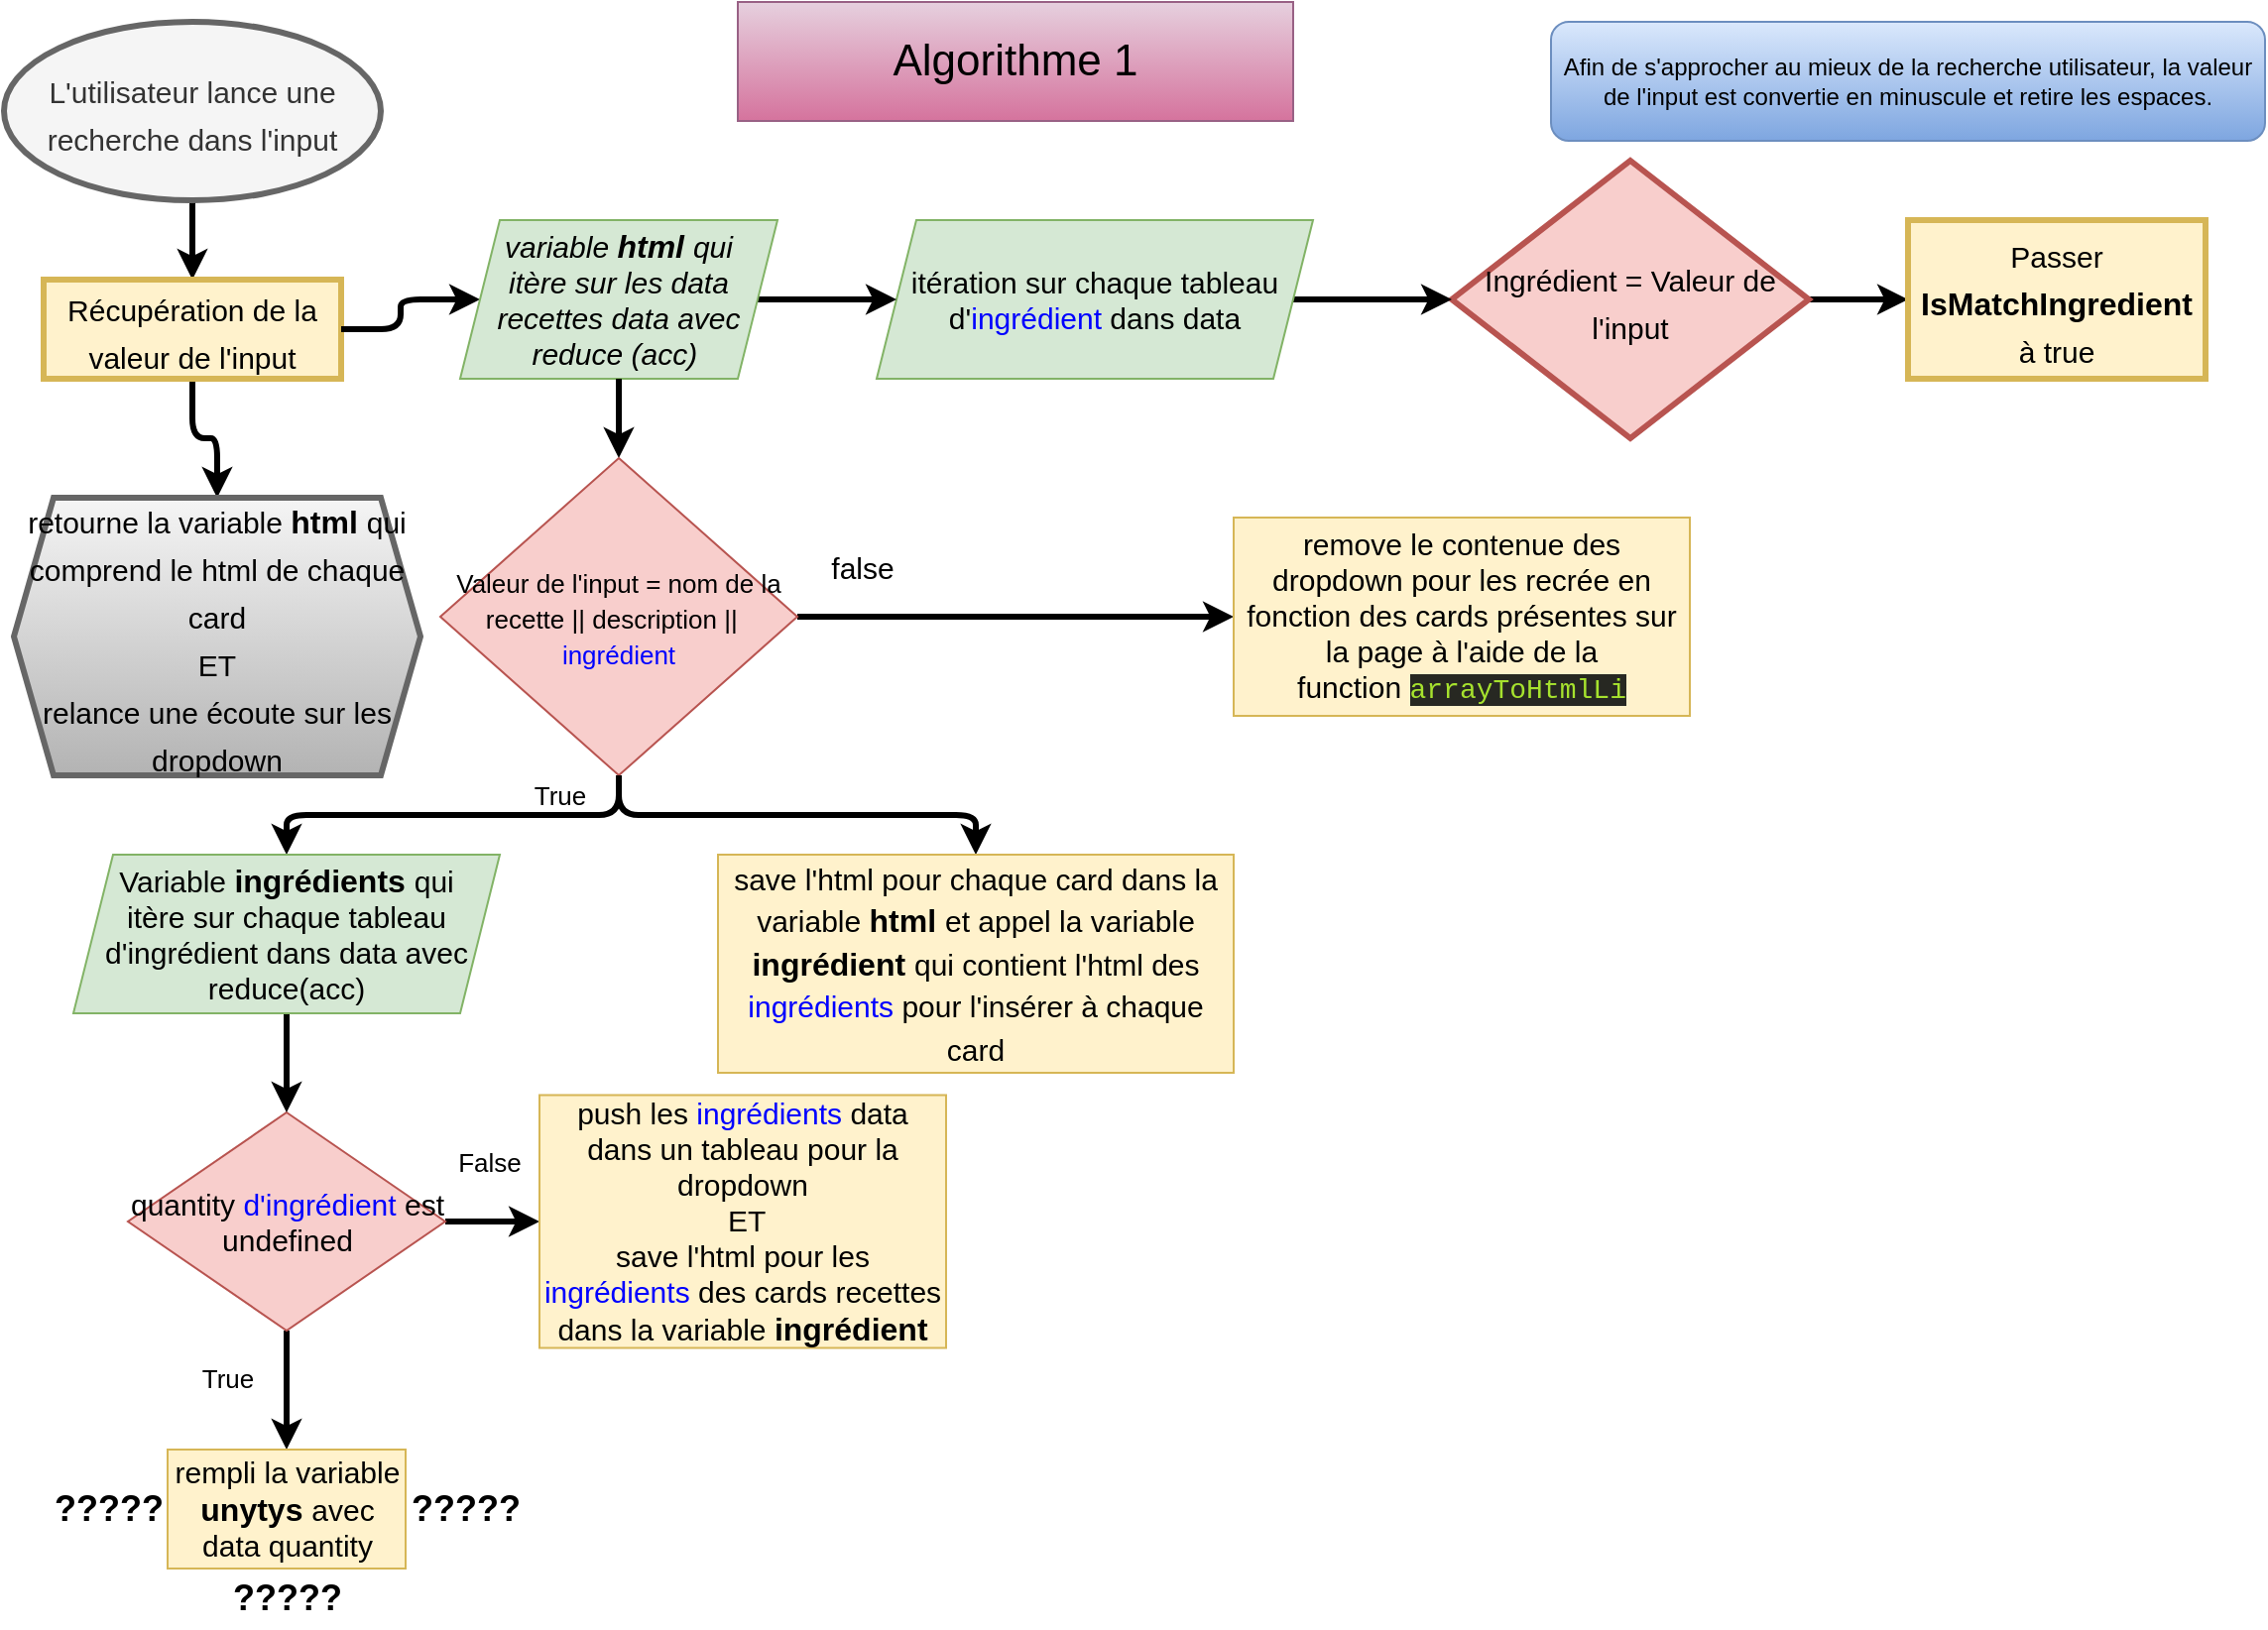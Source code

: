 <mxfile version="15.6.8" type="github">
  <diagram id="11DLtLcQ0q4nKdQ-IW-K" name="Page-1">
    <mxGraphModel dx="1220" dy="1112" grid="1" gridSize="10" guides="1" tooltips="1" connect="1" arrows="1" fold="1" page="1" pageScale="1" pageWidth="1169" pageHeight="827" math="0" shadow="0">
      <root>
        <mxCell id="0" />
        <mxCell id="1" parent="0" />
        <mxCell id="GyxKQUuqNOyYGBjIDTya-2" value="" style="edgeStyle=orthogonalEdgeStyle;orthogonalLoop=1;jettySize=auto;html=1;strokeWidth=3;" edge="1" parent="1" source="NNSDG9ltlfEMwObovZCk-11" target="GyxKQUuqNOyYGBjIDTya-1">
          <mxGeometry relative="1" as="geometry" />
        </mxCell>
        <mxCell id="NNSDG9ltlfEMwObovZCk-11" value="&lt;font style=&quot;font-size: 15px&quot;&gt;L&#39;utilisateur lance une recherche dans l&#39;input&lt;/font&gt;" style="ellipse;whiteSpace=wrap;html=1;fontSize=20;strokeColor=#666666;strokeWidth=3;fillColor=#f5f5f5;align=center;rounded=0;fontColor=#333333;" parent="1" vertex="1">
          <mxGeometry x="10" y="10" width="190" height="90" as="geometry" />
        </mxCell>
        <mxCell id="GyxKQUuqNOyYGBjIDTya-70" value="" style="edgeStyle=orthogonalEdgeStyle;rounded=1;orthogonalLoop=1;jettySize=auto;html=1;fontSize=16;fontColor=#0000FF;strokeWidth=3;" edge="1" parent="1" source="GyxKQUuqNOyYGBjIDTya-1" target="GyxKQUuqNOyYGBjIDTya-69">
          <mxGeometry relative="1" as="geometry" />
        </mxCell>
        <mxCell id="GyxKQUuqNOyYGBjIDTya-1" value="&lt;font style=&quot;font-size: 15px&quot;&gt;Récupération de la valeur de l&#39;input&lt;/font&gt;" style="whiteSpace=wrap;html=1;rounded=0;fontSize=20;strokeWidth=3;fillColor=#fff2cc;strokeColor=#d6b656;" vertex="1" parent="1">
          <mxGeometry x="30" y="140" width="150" height="50" as="geometry" />
        </mxCell>
        <mxCell id="GyxKQUuqNOyYGBjIDTya-8" value="&lt;span&gt;Afin de s&#39;approcher au mieux de la recherche utilisateur, la valeur de l&#39;input est convertie en minuscule et retire les espaces.&lt;/span&gt;" style="rounded=1;whiteSpace=wrap;html=1;fillColor=#dae8fc;strokeColor=#6c8ebf;gradientColor=#7ea6e0;" vertex="1" parent="1">
          <mxGeometry x="790" y="10" width="360" height="60" as="geometry" />
        </mxCell>
        <mxCell id="GyxKQUuqNOyYGBjIDTya-66" value="" style="edgeStyle=orthogonalEdgeStyle;rounded=1;orthogonalLoop=1;jettySize=auto;html=1;fontSize=15;strokeWidth=3;" edge="1" parent="1" source="GyxKQUuqNOyYGBjIDTya-13" target="GyxKQUuqNOyYGBjIDTya-65">
          <mxGeometry relative="1" as="geometry" />
        </mxCell>
        <mxCell id="GyxKQUuqNOyYGBjIDTya-13" value="&lt;font style=&quot;font-size: 15px&quot;&gt;Ingrédient = Valeur de l&#39;input&lt;/font&gt;" style="rhombus;whiteSpace=wrap;html=1;rounded=0;fontSize=20;strokeWidth=3;fillColor=#f8cecc;strokeColor=#b85450;" vertex="1" parent="1">
          <mxGeometry x="740" y="80" width="180" height="140" as="geometry" />
        </mxCell>
        <mxCell id="GyxKQUuqNOyYGBjIDTya-33" value="" style="edgeStyle=orthogonalEdgeStyle;orthogonalLoop=1;jettySize=auto;html=1;fontSize=13;strokeWidth=3;" edge="1" parent="1" source="GyxKQUuqNOyYGBjIDTya-21" target="GyxKQUuqNOyYGBjIDTya-13">
          <mxGeometry relative="1" as="geometry" />
        </mxCell>
        <mxCell id="GyxKQUuqNOyYGBjIDTya-21" value="itération sur chaque tableau d&#39;&lt;font color=&quot;#0000ff&quot;&gt;ingrédient&lt;/font&gt; dans data" style="shape=parallelogram;perimeter=parallelogramPerimeter;whiteSpace=wrap;html=1;fixedSize=1;fontSize=15;fillColor=#d5e8d4;strokeColor=#82b366;" vertex="1" parent="1">
          <mxGeometry x="450" y="110" width="220" height="80" as="geometry" />
        </mxCell>
        <mxCell id="GyxKQUuqNOyYGBjIDTya-25" value="" style="edgeStyle=orthogonalEdgeStyle;orthogonalLoop=1;jettySize=auto;html=1;fontSize=15;strokeWidth=3;" edge="1" parent="1" source="GyxKQUuqNOyYGBjIDTya-24" target="GyxKQUuqNOyYGBjIDTya-21">
          <mxGeometry relative="1" as="geometry" />
        </mxCell>
        <mxCell id="GyxKQUuqNOyYGBjIDTya-26" value="" style="edgeStyle=orthogonalEdgeStyle;orthogonalLoop=1;jettySize=auto;html=1;fontSize=15;strokeWidth=3;" edge="1" parent="1" source="GyxKQUuqNOyYGBjIDTya-1" target="GyxKQUuqNOyYGBjIDTya-24">
          <mxGeometry relative="1" as="geometry" />
        </mxCell>
        <mxCell id="GyxKQUuqNOyYGBjIDTya-24" value="&lt;i&gt;variable &lt;b&gt;&lt;font style=&quot;font-size: 16px&quot;&gt;html &lt;/font&gt;&lt;/b&gt;qui itère&amp;nbsp;sur les data recettes data avec reduce (acc)&amp;nbsp;&lt;/i&gt;" style="shape=parallelogram;perimeter=parallelogramPerimeter;whiteSpace=wrap;html=1;fixedSize=1;fontSize=15;fillColor=#d5e8d4;strokeColor=#82b366;" vertex="1" parent="1">
          <mxGeometry x="240" y="110" width="160" height="80" as="geometry" />
        </mxCell>
        <mxCell id="GyxKQUuqNOyYGBjIDTya-32" value="" style="edgeStyle=orthogonalEdgeStyle;orthogonalLoop=1;jettySize=auto;html=1;fontSize=15;strokeWidth=3;" edge="1" parent="1" source="GyxKQUuqNOyYGBjIDTya-24" target="GyxKQUuqNOyYGBjIDTya-31">
          <mxGeometry relative="1" as="geometry" />
        </mxCell>
        <mxCell id="GyxKQUuqNOyYGBjIDTya-56" value="" style="edgeStyle=orthogonalEdgeStyle;rounded=1;orthogonalLoop=1;jettySize=auto;html=1;fontSize=18;strokeWidth=3;" edge="1" parent="1" source="GyxKQUuqNOyYGBjIDTya-31" target="GyxKQUuqNOyYGBjIDTya-47">
          <mxGeometry relative="1" as="geometry" />
        </mxCell>
        <mxCell id="GyxKQUuqNOyYGBjIDTya-63" value="" style="edgeStyle=orthogonalEdgeStyle;rounded=1;orthogonalLoop=1;jettySize=auto;html=1;fontSize=15;strokeWidth=3;" edge="1" parent="1" source="GyxKQUuqNOyYGBjIDTya-31" target="GyxKQUuqNOyYGBjIDTya-62">
          <mxGeometry relative="1" as="geometry" />
        </mxCell>
        <mxCell id="GyxKQUuqNOyYGBjIDTya-31" value="&lt;div&gt;&lt;span style=&quot;font-size: 13px&quot;&gt;Valeur de l&#39;input = nom de la recette || description ||&amp;nbsp;&amp;nbsp;&lt;/span&gt;&lt;/div&gt;&lt;span style=&quot;font-size: 13px&quot;&gt;&lt;font color=&quot;#0000ff&quot;&gt;ingrédient&lt;/font&gt;&lt;/span&gt;" style="rhombus;whiteSpace=wrap;html=1;fontSize=15;align=center;fillColor=#f8cecc;strokeColor=#b85450;" vertex="1" parent="1">
          <mxGeometry x="230" y="230" width="180" height="160" as="geometry" />
        </mxCell>
        <mxCell id="GyxKQUuqNOyYGBjIDTya-46" value="" style="edgeStyle=orthogonalEdgeStyle;orthogonalLoop=1;jettySize=auto;html=1;fontSize=13;rounded=1;strokeWidth=3;" edge="1" parent="1" source="GyxKQUuqNOyYGBjIDTya-36" target="GyxKQUuqNOyYGBjIDTya-45">
          <mxGeometry relative="1" as="geometry" />
        </mxCell>
        <mxCell id="GyxKQUuqNOyYGBjIDTya-55" value="" style="edgeStyle=orthogonalEdgeStyle;rounded=1;orthogonalLoop=1;jettySize=auto;html=1;fontSize=18;strokeWidth=3;" edge="1" parent="1" source="GyxKQUuqNOyYGBjIDTya-36" target="GyxKQUuqNOyYGBjIDTya-54">
          <mxGeometry relative="1" as="geometry" />
        </mxCell>
        <mxCell id="GyxKQUuqNOyYGBjIDTya-36" value="quantity &lt;font color=&quot;#0000ff&quot;&gt;d&#39;ingrédient &lt;/font&gt;est undefined" style="rhombus;whiteSpace=wrap;html=1;fontSize=15;strokeColor=#b85450;fillColor=#f8cecc;" vertex="1" parent="1">
          <mxGeometry x="72.5" y="560" width="160" height="110" as="geometry" />
        </mxCell>
        <mxCell id="GyxKQUuqNOyYGBjIDTya-41" value="True" style="text;html=1;strokeColor=none;fillColor=none;align=center;verticalAlign=middle;whiteSpace=wrap;rounded=0;fontSize=13;" vertex="1" parent="1">
          <mxGeometry x="92.5" y="678.75" width="60" height="30" as="geometry" />
        </mxCell>
        <mxCell id="GyxKQUuqNOyYGBjIDTya-42" value="False" style="text;html=1;strokeColor=none;fillColor=none;align=center;verticalAlign=middle;whiteSpace=wrap;rounded=0;fontSize=13;" vertex="1" parent="1">
          <mxGeometry x="225" y="570" width="60" height="30" as="geometry" />
        </mxCell>
        <mxCell id="GyxKQUuqNOyYGBjIDTya-43" value="True" style="text;html=1;align=center;verticalAlign=middle;resizable=0;points=[];autosize=1;strokeColor=none;fillColor=none;fontSize=13;" vertex="1" parent="1">
          <mxGeometry x="270" y="390" width="40" height="20" as="geometry" />
        </mxCell>
        <mxCell id="GyxKQUuqNOyYGBjIDTya-45" value="rempli la variable &lt;b&gt;&lt;font style=&quot;font-size: 16px&quot;&gt;unytys &lt;/font&gt;&lt;/b&gt;avec data quantity" style="whiteSpace=wrap;html=1;fontSize=15;strokeColor=#d6b656;fillColor=#fff2cc;" vertex="1" parent="1">
          <mxGeometry x="92.5" y="730" width="120" height="60" as="geometry" />
        </mxCell>
        <mxCell id="GyxKQUuqNOyYGBjIDTya-49" value="" style="edgeStyle=orthogonalEdgeStyle;orthogonalLoop=1;jettySize=auto;html=1;fontSize=13;strokeWidth=3;" edge="1" parent="1" source="GyxKQUuqNOyYGBjIDTya-47" target="GyxKQUuqNOyYGBjIDTya-36">
          <mxGeometry relative="1" as="geometry" />
        </mxCell>
        <mxCell id="GyxKQUuqNOyYGBjIDTya-47" value="Variable &lt;b&gt;&lt;font style=&quot;font-size: 16px&quot;&gt;ingrédients&amp;nbsp;&lt;/font&gt;&lt;/b&gt;qui itère&amp;nbsp;sur chaque tableau d&#39;ingrédient dans data avec reduce(acc)" style="shape=parallelogram;perimeter=parallelogramPerimeter;whiteSpace=wrap;html=1;fixedSize=1;fontSize=15;strokeColor=#82b366;fillColor=#d5e8d4;" vertex="1" parent="1">
          <mxGeometry x="45" y="430" width="215" height="80" as="geometry" />
        </mxCell>
        <mxCell id="GyxKQUuqNOyYGBjIDTya-52" value="&lt;b&gt;&lt;font style=&quot;font-size: 18px&quot;&gt;?????&lt;/font&gt;&lt;/b&gt;" style="text;html=1;strokeColor=none;fillColor=none;align=center;verticalAlign=middle;whiteSpace=wrap;rounded=0;fontSize=13;" vertex="1" parent="1">
          <mxGeometry x="212.5" y="745" width="60" height="30" as="geometry" />
        </mxCell>
        <mxCell id="GyxKQUuqNOyYGBjIDTya-54" value="push les &lt;font color=&quot;#0000ff&quot;&gt;ingrédients &lt;/font&gt;data dans un tableau pour la dropdown&lt;br&gt;&amp;nbsp;ET&lt;br&gt;save l&#39;html pour les &lt;font color=&quot;#0000ff&quot;&gt;ingrédients &lt;/font&gt;des cards recettes dans la variable &lt;b&gt;&lt;font style=&quot;font-size: 16px&quot;&gt;ingrédient&lt;/font&gt;&lt;/b&gt;" style="whiteSpace=wrap;html=1;fontSize=15;strokeColor=#d6b656;fillColor=#fff2cc;" vertex="1" parent="1">
          <mxGeometry x="280" y="551.25" width="205" height="127.5" as="geometry" />
        </mxCell>
        <mxCell id="GyxKQUuqNOyYGBjIDTya-61" value="" style="edgeStyle=orthogonalEdgeStyle;rounded=1;orthogonalLoop=1;jettySize=auto;html=1;fontSize=15;strokeWidth=3;" edge="1" parent="1" source="GyxKQUuqNOyYGBjIDTya-31" target="GyxKQUuqNOyYGBjIDTya-57">
          <mxGeometry relative="1" as="geometry" />
        </mxCell>
        <mxCell id="GyxKQUuqNOyYGBjIDTya-57" value="&lt;font&gt;&lt;span style=&quot;font-size: 15px&quot;&gt;save l&#39;html pour chaque card dans la variable &lt;/span&gt;&lt;b&gt;&lt;font style=&quot;font-size: 16px&quot;&gt;html &lt;/font&gt;&lt;/b&gt;&lt;span style=&quot;font-size: 15px&quot;&gt;et appel la variable &lt;/span&gt;&lt;b&gt;&lt;font style=&quot;font-size: 16px&quot;&gt;ingrédient &lt;/font&gt;&lt;/b&gt;&lt;span style=&quot;font-size: 15px&quot;&gt;qui contient l&#39;html des &lt;font color=&quot;#0000ff&quot;&gt;ingrédients &lt;/font&gt;pour l&#39;insérer à chaque card&lt;/span&gt;&lt;/font&gt;" style="rounded=0;whiteSpace=wrap;html=1;fontSize=18;align=center;fillColor=#fff2cc;strokeColor=#d6b656;" vertex="1" parent="1">
          <mxGeometry x="370" y="430" width="260" height="110" as="geometry" />
        </mxCell>
        <mxCell id="GyxKQUuqNOyYGBjIDTya-62" value="remove le contenue des dropdown pour les recrée en fonction des cards présentes sur la page à l&#39;aide de la function&amp;nbsp;&lt;span style=&quot;color: rgb(166 , 226 , 46) ; background-color: rgb(39 , 40 , 34) ; font-family: &amp;#34;consolas&amp;#34; , &amp;#34;courier new&amp;#34; , monospace ; font-size: 14px&quot;&gt;arrayToHtmlLi&lt;/span&gt;" style="whiteSpace=wrap;html=1;fontSize=15;strokeColor=#d6b656;fillColor=#fff2cc;" vertex="1" parent="1">
          <mxGeometry x="630" y="260" width="230" height="100" as="geometry" />
        </mxCell>
        <mxCell id="GyxKQUuqNOyYGBjIDTya-64" value="false" style="text;html=1;strokeColor=none;fillColor=none;align=center;verticalAlign=middle;whiteSpace=wrap;rounded=0;fontSize=15;" vertex="1" parent="1">
          <mxGeometry x="412.5" y="270" width="60" height="30" as="geometry" />
        </mxCell>
        <mxCell id="GyxKQUuqNOyYGBjIDTya-65" value="&lt;font&gt;&lt;span style=&quot;font-size: 15px&quot;&gt;Passer &lt;/span&gt;&lt;b&gt;&lt;font style=&quot;font-size: 16px&quot;&gt;IsMatchIngredient&lt;/font&gt;&lt;/b&gt;&lt;span style=&quot;font-size: 15px&quot;&gt; à true&lt;/span&gt;&lt;/font&gt;" style="whiteSpace=wrap;html=1;rounded=0;fontSize=20;strokeColor=#d6b656;strokeWidth=3;fillColor=#fff2cc;" vertex="1" parent="1">
          <mxGeometry x="970" y="110" width="150" height="80" as="geometry" />
        </mxCell>
        <mxCell id="GyxKQUuqNOyYGBjIDTya-67" value="&lt;b&gt;&lt;font style=&quot;font-size: 18px&quot;&gt;?????&lt;/font&gt;&lt;/b&gt;" style="text;html=1;strokeColor=none;fillColor=none;align=center;verticalAlign=middle;whiteSpace=wrap;rounded=0;fontSize=13;" vertex="1" parent="1">
          <mxGeometry x="122.5" y="790" width="60" height="30" as="geometry" />
        </mxCell>
        <mxCell id="GyxKQUuqNOyYGBjIDTya-68" value="&lt;b&gt;&lt;font style=&quot;font-size: 18px&quot;&gt;?????&lt;/font&gt;&lt;/b&gt;" style="text;html=1;strokeColor=none;fillColor=none;align=center;verticalAlign=middle;whiteSpace=wrap;rounded=0;fontSize=13;" vertex="1" parent="1">
          <mxGeometry x="32.5" y="745" width="60" height="30" as="geometry" />
        </mxCell>
        <mxCell id="GyxKQUuqNOyYGBjIDTya-69" value="&lt;font&gt;&lt;span style=&quot;font-size: 15px&quot;&gt;retourne la variable &lt;/span&gt;&lt;b&gt;&lt;font style=&quot;font-size: 16px&quot;&gt;html &lt;/font&gt;&lt;/b&gt;&lt;span style=&quot;font-size: 15px&quot;&gt;qui comprend le html de chaque card&lt;br&gt;ET&lt;br&gt;relance une écoute sur les dropdown&lt;br&gt;&lt;/span&gt;&lt;/font&gt;" style="shape=hexagon;perimeter=hexagonPerimeter2;whiteSpace=wrap;html=1;fixedSize=1;rounded=0;fontSize=20;strokeWidth=3;fillColor=#f5f5f5;gradientColor=#b3b3b3;strokeColor=#666666;" vertex="1" parent="1">
          <mxGeometry x="15" y="250" width="205" height="140" as="geometry" />
        </mxCell>
        <mxCell id="GyxKQUuqNOyYGBjIDTya-71" value="&lt;font style=&quot;font-size: 22px&quot;&gt;Algorithme 1&lt;/font&gt;" style="text;html=1;fillColor=#e6d0de;align=center;verticalAlign=middle;whiteSpace=wrap;rounded=0;fontSize=16;strokeColor=#996185;gradientColor=#d5739d;" vertex="1" parent="1">
          <mxGeometry x="380" width="280" height="60" as="geometry" />
        </mxCell>
      </root>
    </mxGraphModel>
  </diagram>
</mxfile>
